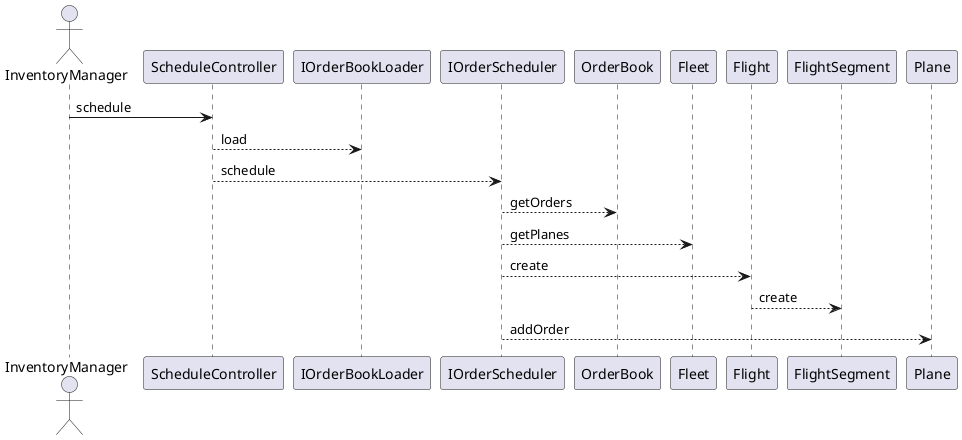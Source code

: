 @startuml

actor InventoryManager
participant ScheduleController
participant IOrderBookLoader
participant IOrderScheduler

InventoryManager -> ScheduleController: schedule

ScheduleController --> IOrderBookLoader: load

ScheduleController --> IOrderScheduler: schedule

IOrderScheduler --> OrderBook: getOrders

IOrderScheduler --> Fleet: getPlanes

IOrderScheduler --> Flight: create

Flight --> FlightSegment: create

IOrderScheduler  --> Plane: addOrder

@enduml
